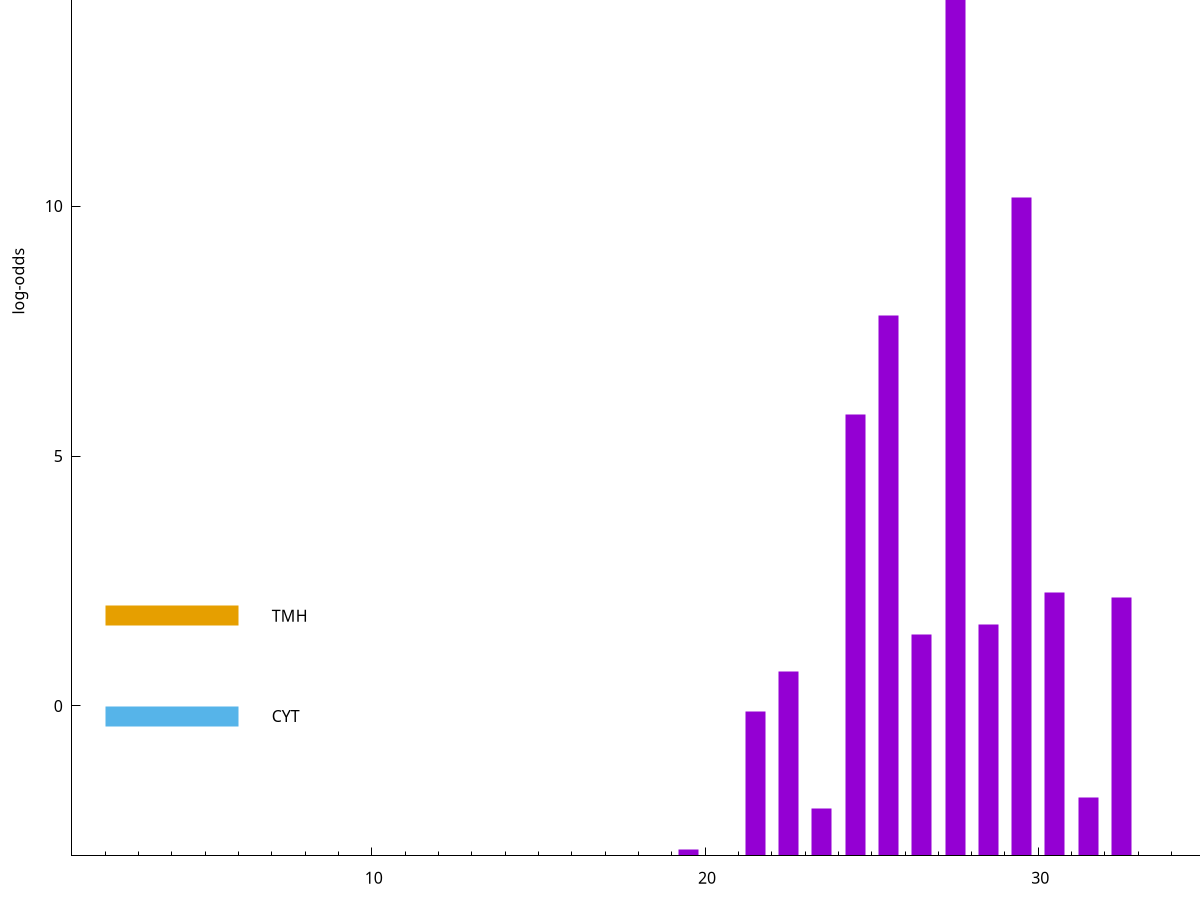 set title "LipoP predictions for SRR4017849.gff"
set size 2., 1.4
set xrange [1:70] 
set mxtics 10
set yrange [-3:20]
set y2range [0:23]
set ylabel "log-odds"
set term postscript eps color solid "Helvetica" 30
set output "SRR4017849.gff101.eps"
set arrow from 2,17.0875 to 6,17.0875 nohead lt 1 lw 20
set label "SpI" at 7,17.0875
set arrow from 2,1.80703 to 6,1.80703 nohead lt 4 lw 20
set label "TMH" at 7,1.80703
set arrow from 2,-0.200913 to 6,-0.200913 nohead lt 3 lw 20
set label "CYT" at 7,-0.200913
set arrow from 2,17.0875 to 6,17.0875 nohead lt 1 lw 20
set label "SpI" at 7,17.0875
# NOTE: The scores below are the log-odds scores with the threshold
# NOTE: subtracted (a hack to make gnuplot make the histogram all
# NOTE: look nice).
plot "-" axes x1y2 title "" with impulses lt 1 lw 20
27.500000 20.072400
29.500000 13.172800
25.500000 10.817390
24.500000 8.836210
30.500000 5.261010
32.500000 5.179260
28.500000 4.631530
26.500000 4.432980
22.500000 3.696200
21.500000 2.892016
31.500000 1.175150
23.500000 0.942200
19.500000 0.132320
e
exit
